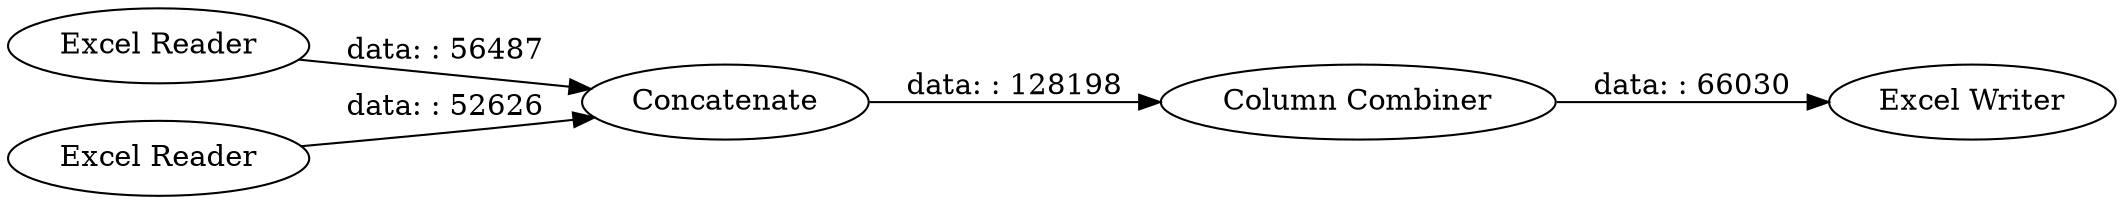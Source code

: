 digraph {
	"-8760741930368489385_18" [label="Excel Writer"]
	"-8760741930368489385_17" [label="Column Combiner"]
	"-8760741930368489385_13" [label="Excel Reader"]
	"-8760741930368489385_16" [label=Concatenate]
	"-8760741930368489385_12" [label="Excel Reader"]
	"-8760741930368489385_12" -> "-8760741930368489385_16" [label="data: : 52626"]
	"-8760741930368489385_13" -> "-8760741930368489385_16" [label="data: : 56487"]
	"-8760741930368489385_17" -> "-8760741930368489385_18" [label="data: : 66030"]
	"-8760741930368489385_16" -> "-8760741930368489385_17" [label="data: : 128198"]
	rankdir=LR
}
